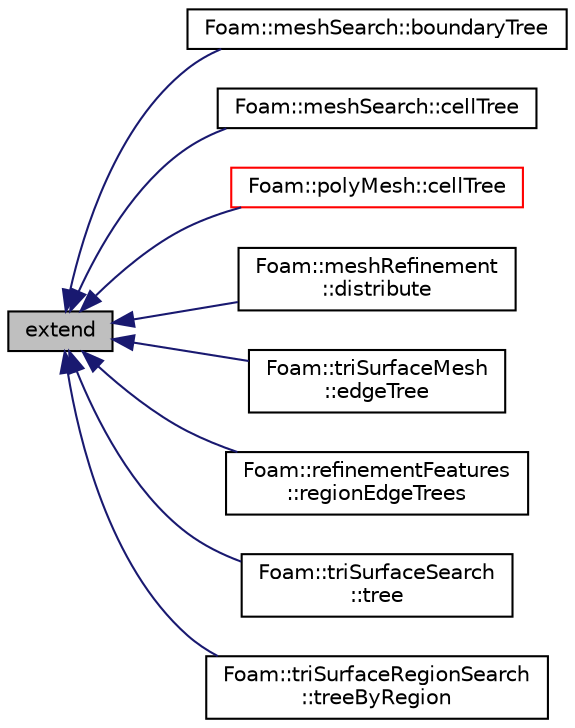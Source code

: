 digraph "extend"
{
  bgcolor="transparent";
  edge [fontname="Helvetica",fontsize="10",labelfontname="Helvetica",labelfontsize="10"];
  node [fontname="Helvetica",fontsize="10",shape=record];
  rankdir="LR";
  Node1 [label="extend",height=0.2,width=0.4,color="black", fillcolor="grey75", style="filled", fontcolor="black"];
  Node1 -> Node2 [dir="back",color="midnightblue",fontsize="10",style="solid",fontname="Helvetica"];
  Node2 [label="Foam::meshSearch::boundaryTree",height=0.2,width=0.4,color="black",URL="$a01461.html#a99d8a0131091e3666e9f48ebc6b3dbc0",tooltip="Get (demand driven) reference to octree holding all. "];
  Node1 -> Node3 [dir="back",color="midnightblue",fontsize="10",style="solid",fontname="Helvetica"];
  Node3 [label="Foam::meshSearch::cellTree",height=0.2,width=0.4,color="black",URL="$a01461.html#a7ec8de2b3ebafbb5aecf9316146722bf",tooltip="Get (demand driven) reference to octree holding all cells. "];
  Node1 -> Node4 [dir="back",color="midnightblue",fontsize="10",style="solid",fontname="Helvetica"];
  Node4 [label="Foam::polyMesh::cellTree",height=0.2,width=0.4,color="red",URL="$a01905.html#a7ec8de2b3ebafbb5aecf9316146722bf",tooltip="Return the cell search tree. "];
  Node1 -> Node5 [dir="back",color="midnightblue",fontsize="10",style="solid",fontname="Helvetica"];
  Node5 [label="Foam::meshRefinement\l::distribute",height=0.2,width=0.4,color="black",URL="$a01460.html#a6be2dc3eb1d541aeb83ee0a2adcc0556",tooltip="Update local numbering for mesh redistribution. "];
  Node1 -> Node6 [dir="back",color="midnightblue",fontsize="10",style="solid",fontname="Helvetica"];
  Node6 [label="Foam::triSurfaceMesh\l::edgeTree",height=0.2,width=0.4,color="black",URL="$a02672.html#aa2b0d45cdd2fbb256015a30db986413b",tooltip="Demand driven construction of octree for boundary edges. "];
  Node1 -> Node7 [dir="back",color="midnightblue",fontsize="10",style="solid",fontname="Helvetica"];
  Node7 [label="Foam::refinementFeatures\l::regionEdgeTrees",height=0.2,width=0.4,color="black",URL="$a02100.html#a0a9e48d91f8d14c675856ed4333a5b0e"];
  Node1 -> Node8 [dir="back",color="midnightblue",fontsize="10",style="solid",fontname="Helvetica"];
  Node8 [label="Foam::triSurfaceSearch\l::tree",height=0.2,width=0.4,color="black",URL="$a02677.html#aae4907f8216f4c6460830b79104a919c",tooltip="Demand driven construction of the octree. "];
  Node1 -> Node9 [dir="back",color="midnightblue",fontsize="10",style="solid",fontname="Helvetica"];
  Node9 [label="Foam::triSurfaceRegionSearch\l::treeByRegion",height=0.2,width=0.4,color="black",URL="$a02676.html#ac02de27ce5f8e8275ab114f72875c760",tooltip="Demand driven construction of octree for each region. "];
}
